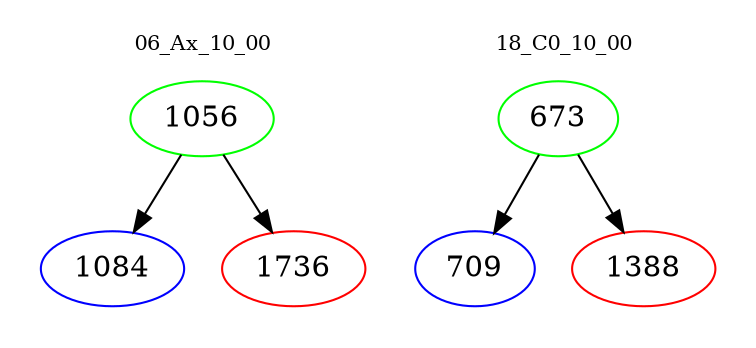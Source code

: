 digraph{
subgraph cluster_0 {
color = white
label = "06_Ax_10_00";
fontsize=10;
T0_1056 [label="1056", color="green"]
T0_1056 -> T0_1084 [color="black"]
T0_1084 [label="1084", color="blue"]
T0_1056 -> T0_1736 [color="black"]
T0_1736 [label="1736", color="red"]
}
subgraph cluster_1 {
color = white
label = "18_C0_10_00";
fontsize=10;
T1_673 [label="673", color="green"]
T1_673 -> T1_709 [color="black"]
T1_709 [label="709", color="blue"]
T1_673 -> T1_1388 [color="black"]
T1_1388 [label="1388", color="red"]
}
}
